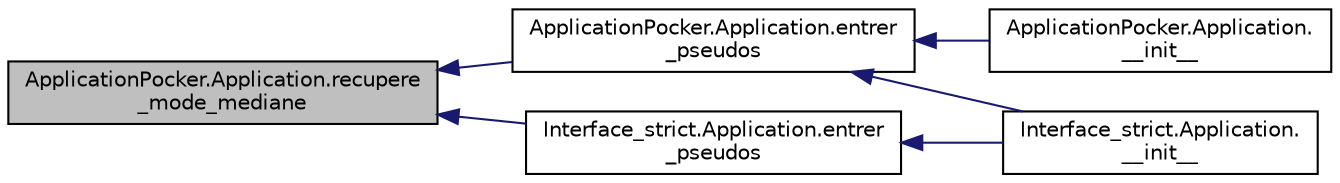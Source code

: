 digraph "ApplicationPocker.Application.recupere_mode_mediane"
{
  edge [fontname="Helvetica",fontsize="10",labelfontname="Helvetica",labelfontsize="10"];
  node [fontname="Helvetica",fontsize="10",shape=record];
  rankdir="LR";
  Node55 [label="ApplicationPocker.Application.recupere\l_mode_mediane",height=0.2,width=0.4,color="black", fillcolor="grey75", style="filled", fontcolor="black"];
  Node55 -> Node56 [dir="back",color="midnightblue",fontsize="10",style="solid",fontname="Helvetica"];
  Node56 [label="ApplicationPocker.Application.entrer\l_pseudos",height=0.2,width=0.4,color="black", fillcolor="white", style="filled",URL="$class_application_pocker_1_1_application.html#aa5d7e882f2d3ceacd2660ebfeda3a16e"];
  Node56 -> Node57 [dir="back",color="midnightblue",fontsize="10",style="solid",fontname="Helvetica"];
  Node57 [label="ApplicationPocker.Application.\l__init__",height=0.2,width=0.4,color="black", fillcolor="white", style="filled",URL="$class_application_pocker_1_1_application.html#a6c95a5707f355ecddf4c0628d1a7a537"];
  Node56 -> Node58 [dir="back",color="midnightblue",fontsize="10",style="solid",fontname="Helvetica"];
  Node58 [label="Interface_strict.Application.\l__init__",height=0.2,width=0.4,color="black", fillcolor="white", style="filled",URL="$class_interface__strict_1_1_application.html#a4908aaebdd2418bbe277f491e6884d10"];
  Node55 -> Node59 [dir="back",color="midnightblue",fontsize="10",style="solid",fontname="Helvetica"];
  Node59 [label="Interface_strict.Application.entrer\l_pseudos",height=0.2,width=0.4,color="black", fillcolor="white", style="filled",URL="$class_interface__strict_1_1_application.html#a237c74e90f8e43f45431ef87f9856038"];
  Node59 -> Node58 [dir="back",color="midnightblue",fontsize="10",style="solid",fontname="Helvetica"];
}
